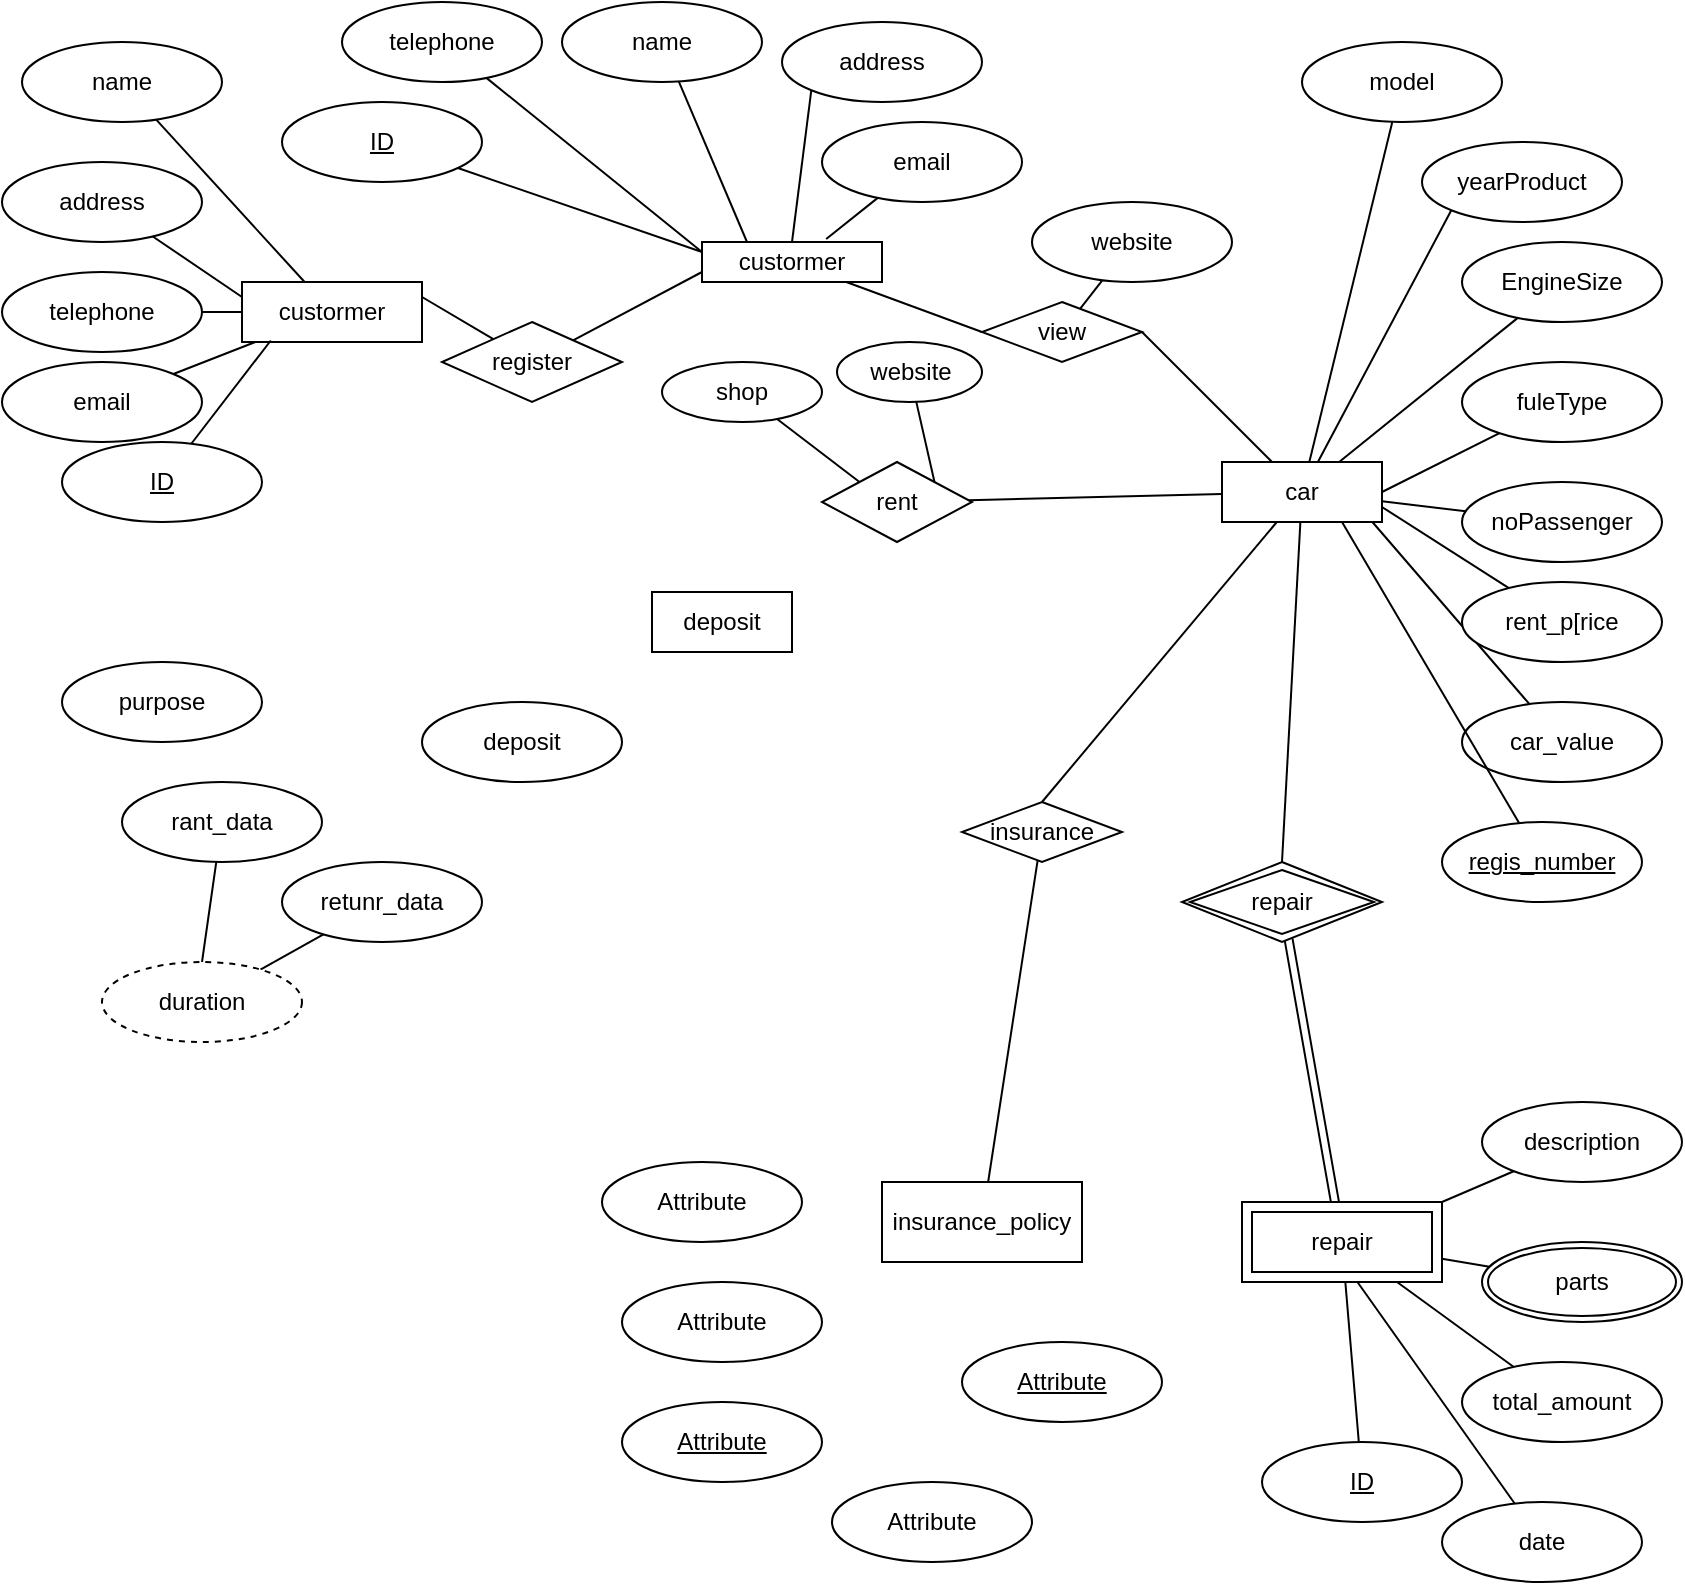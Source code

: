 <mxfile version="14.9.5" type="device"><diagram id="SrH7BVIaZciRIexapz-w" name="Page-1"><mxGraphModel dx="1182" dy="772" grid="1" gridSize="10" guides="1" tooltips="1" connect="1" arrows="1" fold="1" page="1" pageScale="1" pageWidth="850" pageHeight="1100" math="0" shadow="0"><root><mxCell id="0"/><mxCell id="1" parent="0"/><mxCell id="zWWvLT6A0l5xKC09o5cv-1" value="custormer" style="whiteSpace=wrap;html=1;align=center;" vertex="1" parent="1"><mxGeometry x="130" y="140" width="90" height="30" as="geometry"/></mxCell><mxCell id="zWWvLT6A0l5xKC09o5cv-22" style="edgeStyle=none;rounded=0;orthogonalLoop=1;jettySize=auto;html=1;entryX=0;entryY=1;entryDx=0;entryDy=0;endArrow=none;endFill=0;" edge="1" parent="1" source="zWWvLT6A0l5xKC09o5cv-2" target="zWWvLT6A0l5xKC09o5cv-13"><mxGeometry relative="1" as="geometry"/></mxCell><mxCell id="zWWvLT6A0l5xKC09o5cv-74" style="edgeStyle=none;rounded=0;orthogonalLoop=1;jettySize=auto;html=1;entryX=0.5;entryY=0;entryDx=0;entryDy=0;endArrow=none;endFill=0;" edge="1" parent="1" source="zWWvLT6A0l5xKC09o5cv-2" target="zWWvLT6A0l5xKC09o5cv-73"><mxGeometry relative="1" as="geometry"/></mxCell><mxCell id="zWWvLT6A0l5xKC09o5cv-83" style="edgeStyle=none;rounded=0;orthogonalLoop=1;jettySize=auto;html=1;entryX=0.5;entryY=0;entryDx=0;entryDy=0;endArrow=none;endFill=0;" edge="1" parent="1" source="zWWvLT6A0l5xKC09o5cv-2" target="zWWvLT6A0l5xKC09o5cv-82"><mxGeometry relative="1" as="geometry"/></mxCell><mxCell id="zWWvLT6A0l5xKC09o5cv-2" value="car" style="whiteSpace=wrap;html=1;align=center;" vertex="1" parent="1"><mxGeometry x="620" y="230" width="80" height="30" as="geometry"/></mxCell><mxCell id="zWWvLT6A0l5xKC09o5cv-5" style="edgeStyle=none;rounded=0;orthogonalLoop=1;jettySize=auto;html=1;endArrow=none;endFill=0;exitX=1;exitY=0.5;exitDx=0;exitDy=0;" edge="1" parent="1" source="zWWvLT6A0l5xKC09o5cv-3" target="zWWvLT6A0l5xKC09o5cv-2"><mxGeometry relative="1" as="geometry"/></mxCell><mxCell id="zWWvLT6A0l5xKC09o5cv-3" value="view" style="shape=rhombus;perimeter=rhombusPerimeter;whiteSpace=wrap;html=1;align=center;" vertex="1" parent="1"><mxGeometry x="500" y="150" width="80" height="30" as="geometry"/></mxCell><mxCell id="zWWvLT6A0l5xKC09o5cv-9" style="edgeStyle=none;rounded=0;orthogonalLoop=1;jettySize=auto;html=1;endArrow=none;endFill=0;" edge="1" parent="1" source="zWWvLT6A0l5xKC09o5cv-7" target="zWWvLT6A0l5xKC09o5cv-3"><mxGeometry relative="1" as="geometry"/></mxCell><mxCell id="zWWvLT6A0l5xKC09o5cv-7" value="website" style="ellipse;whiteSpace=wrap;html=1;align=center;" vertex="1" parent="1"><mxGeometry x="525" y="100" width="100" height="40" as="geometry"/></mxCell><mxCell id="zWWvLT6A0l5xKC09o5cv-26" style="edgeStyle=none;rounded=0;orthogonalLoop=1;jettySize=auto;html=1;entryX=1;entryY=0.5;entryDx=0;entryDy=0;endArrow=none;endFill=0;" edge="1" parent="1" source="zWWvLT6A0l5xKC09o5cv-11" target="zWWvLT6A0l5xKC09o5cv-2"><mxGeometry relative="1" as="geometry"/></mxCell><mxCell id="zWWvLT6A0l5xKC09o5cv-11" value="fuleType" style="ellipse;whiteSpace=wrap;html=1;align=center;" vertex="1" parent="1"><mxGeometry x="740" y="180" width="100" height="40" as="geometry"/></mxCell><mxCell id="zWWvLT6A0l5xKC09o5cv-25" style="edgeStyle=none;rounded=0;orthogonalLoop=1;jettySize=auto;html=1;endArrow=none;endFill=0;" edge="1" parent="1" source="zWWvLT6A0l5xKC09o5cv-12" target="zWWvLT6A0l5xKC09o5cv-2"><mxGeometry relative="1" as="geometry"/></mxCell><mxCell id="zWWvLT6A0l5xKC09o5cv-12" value="EngineSize" style="ellipse;whiteSpace=wrap;html=1;align=center;" vertex="1" parent="1"><mxGeometry x="740" y="120" width="100" height="40" as="geometry"/></mxCell><mxCell id="zWWvLT6A0l5xKC09o5cv-13" value="yearProduct" style="ellipse;whiteSpace=wrap;html=1;align=center;" vertex="1" parent="1"><mxGeometry x="720" y="70" width="100" height="40" as="geometry"/></mxCell><mxCell id="zWWvLT6A0l5xKC09o5cv-23" style="edgeStyle=none;rounded=0;orthogonalLoop=1;jettySize=auto;html=1;endArrow=none;endFill=0;" edge="1" parent="1" source="zWWvLT6A0l5xKC09o5cv-14" target="zWWvLT6A0l5xKC09o5cv-2"><mxGeometry relative="1" as="geometry"/></mxCell><mxCell id="zWWvLT6A0l5xKC09o5cv-14" value="model" style="ellipse;whiteSpace=wrap;html=1;align=center;" vertex="1" parent="1"><mxGeometry x="660" y="20" width="100" height="40" as="geometry"/></mxCell><mxCell id="zWWvLT6A0l5xKC09o5cv-29" style="edgeStyle=none;rounded=0;orthogonalLoop=1;jettySize=auto;html=1;entryX=0.94;entryY=1;entryDx=0;entryDy=0;entryPerimeter=0;endArrow=none;endFill=0;" edge="1" parent="1" source="zWWvLT6A0l5xKC09o5cv-15" target="zWWvLT6A0l5xKC09o5cv-2"><mxGeometry relative="1" as="geometry"/></mxCell><mxCell id="zWWvLT6A0l5xKC09o5cv-15" value="car_value" style="ellipse;whiteSpace=wrap;html=1;align=center;" vertex="1" parent="1"><mxGeometry x="740" y="350" width="100" height="40" as="geometry"/></mxCell><mxCell id="zWWvLT6A0l5xKC09o5cv-27" style="edgeStyle=none;rounded=0;orthogonalLoop=1;jettySize=auto;html=1;endArrow=none;endFill=0;" edge="1" parent="1" source="zWWvLT6A0l5xKC09o5cv-16" target="zWWvLT6A0l5xKC09o5cv-2"><mxGeometry relative="1" as="geometry"/></mxCell><mxCell id="zWWvLT6A0l5xKC09o5cv-16" value="noPassenger" style="ellipse;whiteSpace=wrap;html=1;align=center;" vertex="1" parent="1"><mxGeometry x="740" y="240" width="100" height="40" as="geometry"/></mxCell><mxCell id="zWWvLT6A0l5xKC09o5cv-28" style="edgeStyle=none;rounded=0;orthogonalLoop=1;jettySize=auto;html=1;endArrow=none;endFill=0;entryX=1;entryY=0.75;entryDx=0;entryDy=0;" edge="1" parent="1" source="zWWvLT6A0l5xKC09o5cv-18" target="zWWvLT6A0l5xKC09o5cv-2"><mxGeometry relative="1" as="geometry"><mxPoint x="650" y="240" as="targetPoint"/></mxGeometry></mxCell><mxCell id="zWWvLT6A0l5xKC09o5cv-18" value="rent_p[rice" style="ellipse;whiteSpace=wrap;html=1;align=center;" vertex="1" parent="1"><mxGeometry x="740" y="290" width="100" height="40" as="geometry"/></mxCell><mxCell id="zWWvLT6A0l5xKC09o5cv-30" style="edgeStyle=none;rounded=0;orthogonalLoop=1;jettySize=auto;html=1;entryX=0.75;entryY=1;entryDx=0;entryDy=0;endArrow=none;endFill=0;" edge="1" parent="1" source="zWWvLT6A0l5xKC09o5cv-21" target="zWWvLT6A0l5xKC09o5cv-2"><mxGeometry relative="1" as="geometry"/></mxCell><mxCell id="zWWvLT6A0l5xKC09o5cv-21" value="regis_number" style="ellipse;whiteSpace=wrap;html=1;align=center;fontStyle=4;" vertex="1" parent="1"><mxGeometry x="730" y="410" width="100" height="40" as="geometry"/></mxCell><mxCell id="zWWvLT6A0l5xKC09o5cv-41" style="edgeStyle=none;rounded=0;orthogonalLoop=1;jettySize=auto;html=1;endArrow=none;endFill=0;" edge="1" parent="1" source="zWWvLT6A0l5xKC09o5cv-32" target="zWWvLT6A0l5xKC09o5cv-1"><mxGeometry relative="1" as="geometry"/></mxCell><mxCell id="zWWvLT6A0l5xKC09o5cv-32" value="name" style="ellipse;whiteSpace=wrap;html=1;align=center;" vertex="1" parent="1"><mxGeometry x="20" y="20" width="100" height="40" as="geometry"/></mxCell><mxCell id="zWWvLT6A0l5xKC09o5cv-37" style="edgeStyle=none;rounded=0;orthogonalLoop=1;jettySize=auto;html=1;entryX=0.16;entryY=0.975;entryDx=0;entryDy=0;endArrow=none;endFill=0;entryPerimeter=0;" edge="1" parent="1" source="zWWvLT6A0l5xKC09o5cv-33" target="zWWvLT6A0l5xKC09o5cv-1"><mxGeometry relative="1" as="geometry"/></mxCell><mxCell id="zWWvLT6A0l5xKC09o5cv-33" value="ID" style="ellipse;whiteSpace=wrap;html=1;align=center;fontStyle=4;" vertex="1" parent="1"><mxGeometry x="40" y="220" width="100" height="40" as="geometry"/></mxCell><mxCell id="zWWvLT6A0l5xKC09o5cv-38" style="edgeStyle=none;rounded=0;orthogonalLoop=1;jettySize=auto;html=1;endArrow=none;endFill=0;" edge="1" parent="1" source="zWWvLT6A0l5xKC09o5cv-34" target="zWWvLT6A0l5xKC09o5cv-1"><mxGeometry relative="1" as="geometry"/></mxCell><mxCell id="zWWvLT6A0l5xKC09o5cv-34" value="email" style="ellipse;whiteSpace=wrap;html=1;align=center;" vertex="1" parent="1"><mxGeometry x="10" y="180" width="100" height="40" as="geometry"/></mxCell><mxCell id="zWWvLT6A0l5xKC09o5cv-39" style="edgeStyle=none;rounded=0;orthogonalLoop=1;jettySize=auto;html=1;entryX=0;entryY=0.5;entryDx=0;entryDy=0;endArrow=none;endFill=0;" edge="1" parent="1" source="zWWvLT6A0l5xKC09o5cv-35" target="zWWvLT6A0l5xKC09o5cv-1"><mxGeometry relative="1" as="geometry"/></mxCell><mxCell id="zWWvLT6A0l5xKC09o5cv-35" value="telephone" style="ellipse;whiteSpace=wrap;html=1;align=center;" vertex="1" parent="1"><mxGeometry x="10" y="135" width="100" height="40" as="geometry"/></mxCell><mxCell id="zWWvLT6A0l5xKC09o5cv-40" style="edgeStyle=none;rounded=0;orthogonalLoop=1;jettySize=auto;html=1;entryX=0;entryY=0.25;entryDx=0;entryDy=0;endArrow=none;endFill=0;" edge="1" parent="1" source="zWWvLT6A0l5xKC09o5cv-36" target="zWWvLT6A0l5xKC09o5cv-1"><mxGeometry relative="1" as="geometry"/></mxCell><mxCell id="zWWvLT6A0l5xKC09o5cv-36" value="address" style="ellipse;whiteSpace=wrap;html=1;align=center;" vertex="1" parent="1"><mxGeometry x="10" y="80" width="100" height="40" as="geometry"/></mxCell><mxCell id="zWWvLT6A0l5xKC09o5cv-44" style="edgeStyle=none;rounded=0;orthogonalLoop=1;jettySize=auto;html=1;endArrow=none;endFill=0;" edge="1" parent="1" source="zWWvLT6A0l5xKC09o5cv-42" target="zWWvLT6A0l5xKC09o5cv-2"><mxGeometry relative="1" as="geometry"/></mxCell><mxCell id="zWWvLT6A0l5xKC09o5cv-42" value="rent" style="shape=rhombus;perimeter=rhombusPerimeter;whiteSpace=wrap;html=1;align=center;" vertex="1" parent="1"><mxGeometry x="420" y="230" width="75" height="40" as="geometry"/></mxCell><mxCell id="zWWvLT6A0l5xKC09o5cv-49" style="edgeStyle=none;rounded=0;orthogonalLoop=1;jettySize=auto;html=1;endArrow=none;endFill=0;entryX=0;entryY=0;entryDx=0;entryDy=0;" edge="1" parent="1" source="zWWvLT6A0l5xKC09o5cv-47" target="zWWvLT6A0l5xKC09o5cv-42"><mxGeometry relative="1" as="geometry"><mxPoint x="395" y="330" as="targetPoint"/></mxGeometry></mxCell><mxCell id="zWWvLT6A0l5xKC09o5cv-47" value="shop" style="ellipse;whiteSpace=wrap;html=1;align=center;" vertex="1" parent="1"><mxGeometry x="340" y="180" width="80" height="30" as="geometry"/></mxCell><mxCell id="zWWvLT6A0l5xKC09o5cv-50" style="edgeStyle=none;rounded=0;orthogonalLoop=1;jettySize=auto;html=1;entryX=1;entryY=0;entryDx=0;entryDy=0;endArrow=none;endFill=0;" edge="1" parent="1" source="zWWvLT6A0l5xKC09o5cv-48" target="zWWvLT6A0l5xKC09o5cv-42"><mxGeometry relative="1" as="geometry"/></mxCell><mxCell id="zWWvLT6A0l5xKC09o5cv-48" value="website" style="ellipse;whiteSpace=wrap;html=1;align=center;" vertex="1" parent="1"><mxGeometry x="427.5" y="170" width="72.5" height="30" as="geometry"/></mxCell><mxCell id="zWWvLT6A0l5xKC09o5cv-57" style="edgeStyle=none;rounded=0;orthogonalLoop=1;jettySize=auto;html=1;entryX=0.5;entryY=0;entryDx=0;entryDy=0;endArrow=none;endFill=0;" edge="1" parent="1" source="zWWvLT6A0l5xKC09o5cv-51" target="zWWvLT6A0l5xKC09o5cv-56"><mxGeometry relative="1" as="geometry"/></mxCell><mxCell id="zWWvLT6A0l5xKC09o5cv-51" value="rant_data" style="ellipse;whiteSpace=wrap;html=1;align=center;" vertex="1" parent="1"><mxGeometry x="70" y="390" width="100" height="40" as="geometry"/></mxCell><mxCell id="zWWvLT6A0l5xKC09o5cv-53" value="purpose" style="ellipse;whiteSpace=wrap;html=1;align=center;" vertex="1" parent="1"><mxGeometry x="40" y="330" width="100" height="40" as="geometry"/></mxCell><mxCell id="zWWvLT6A0l5xKC09o5cv-54" value="deposit" style="ellipse;whiteSpace=wrap;html=1;align=center;" vertex="1" parent="1"><mxGeometry x="220" y="350" width="100" height="40" as="geometry"/></mxCell><mxCell id="zWWvLT6A0l5xKC09o5cv-58" style="edgeStyle=none;rounded=0;orthogonalLoop=1;jettySize=auto;html=1;endArrow=none;endFill=0;" edge="1" parent="1" source="zWWvLT6A0l5xKC09o5cv-55" target="zWWvLT6A0l5xKC09o5cv-56"><mxGeometry relative="1" as="geometry"/></mxCell><mxCell id="zWWvLT6A0l5xKC09o5cv-55" value="retunr_data" style="ellipse;whiteSpace=wrap;html=1;align=center;" vertex="1" parent="1"><mxGeometry x="150" y="430" width="100" height="40" as="geometry"/></mxCell><mxCell id="zWWvLT6A0l5xKC09o5cv-56" value="duration" style="ellipse;whiteSpace=wrap;html=1;align=center;dashed=1;" vertex="1" parent="1"><mxGeometry x="60" y="480" width="100" height="40" as="geometry"/></mxCell><mxCell id="zWWvLT6A0l5xKC09o5cv-59" value="insurance_policy" style="whiteSpace=wrap;html=1;align=center;" vertex="1" parent="1"><mxGeometry x="450" y="590" width="100" height="40" as="geometry"/></mxCell><mxCell id="zWWvLT6A0l5xKC09o5cv-60" value="Attribute" style="ellipse;whiteSpace=wrap;html=1;align=center;fontStyle=4;" vertex="1" parent="1"><mxGeometry x="320" y="700" width="100" height="40" as="geometry"/></mxCell><mxCell id="zWWvLT6A0l5xKC09o5cv-61" value="Attribute" style="ellipse;whiteSpace=wrap;html=1;align=center;" vertex="1" parent="1"><mxGeometry x="310" y="580" width="100" height="40" as="geometry"/></mxCell><mxCell id="zWWvLT6A0l5xKC09o5cv-62" value="Attribute" style="ellipse;whiteSpace=wrap;html=1;align=center;" vertex="1" parent="1"><mxGeometry x="320" y="640" width="100" height="40" as="geometry"/></mxCell><mxCell id="zWWvLT6A0l5xKC09o5cv-63" value="Attribute" style="ellipse;whiteSpace=wrap;html=1;align=center;" vertex="1" parent="1"><mxGeometry x="425" y="740" width="100" height="40" as="geometry"/></mxCell><mxCell id="zWWvLT6A0l5xKC09o5cv-81" style="edgeStyle=none;rounded=0;orthogonalLoop=1;jettySize=auto;html=1;endArrow=none;endFill=0;" edge="1" parent="1" source="zWWvLT6A0l5xKC09o5cv-66" target="zWWvLT6A0l5xKC09o5cv-71"><mxGeometry relative="1" as="geometry"/></mxCell><mxCell id="zWWvLT6A0l5xKC09o5cv-66" value="ID" style="ellipse;whiteSpace=wrap;html=1;align=center;fontStyle=4;" vertex="1" parent="1"><mxGeometry x="640" y="720" width="100" height="40" as="geometry"/></mxCell><mxCell id="zWWvLT6A0l5xKC09o5cv-80" style="edgeStyle=none;rounded=0;orthogonalLoop=1;jettySize=auto;html=1;entryX=0.57;entryY=0.975;entryDx=0;entryDy=0;entryPerimeter=0;endArrow=none;endFill=0;" edge="1" parent="1" source="zWWvLT6A0l5xKC09o5cv-67" target="zWWvLT6A0l5xKC09o5cv-71"><mxGeometry relative="1" as="geometry"/></mxCell><mxCell id="zWWvLT6A0l5xKC09o5cv-67" value="date" style="ellipse;whiteSpace=wrap;html=1;align=center;" vertex="1" parent="1"><mxGeometry x="730" y="750" width="100" height="40" as="geometry"/></mxCell><mxCell id="zWWvLT6A0l5xKC09o5cv-79" style="edgeStyle=none;rounded=0;orthogonalLoop=1;jettySize=auto;html=1;endArrow=none;endFill=0;" edge="1" parent="1" source="zWWvLT6A0l5xKC09o5cv-68" target="zWWvLT6A0l5xKC09o5cv-71"><mxGeometry relative="1" as="geometry"/></mxCell><mxCell id="zWWvLT6A0l5xKC09o5cv-68" value="total_amount" style="ellipse;whiteSpace=wrap;html=1;align=center;" vertex="1" parent="1"><mxGeometry x="740" y="680" width="100" height="40" as="geometry"/></mxCell><mxCell id="zWWvLT6A0l5xKC09o5cv-77" style="edgeStyle=none;rounded=0;orthogonalLoop=1;jettySize=auto;html=1;entryX=1;entryY=0;entryDx=0;entryDy=0;endArrow=none;endFill=0;" edge="1" parent="1" source="zWWvLT6A0l5xKC09o5cv-69" target="zWWvLT6A0l5xKC09o5cv-71"><mxGeometry relative="1" as="geometry"/></mxCell><mxCell id="zWWvLT6A0l5xKC09o5cv-69" value="description" style="ellipse;whiteSpace=wrap;html=1;align=center;" vertex="1" parent="1"><mxGeometry x="750" y="550" width="100" height="40" as="geometry"/></mxCell><mxCell id="zWWvLT6A0l5xKC09o5cv-71" value="repair" style="shape=ext;margin=3;double=1;whiteSpace=wrap;html=1;align=center;" vertex="1" parent="1"><mxGeometry x="630" y="600" width="100" height="40" as="geometry"/></mxCell><mxCell id="zWWvLT6A0l5xKC09o5cv-72" value="Attribute" style="ellipse;whiteSpace=wrap;html=1;align=center;fontStyle=4;" vertex="1" parent="1"><mxGeometry x="490" y="670" width="100" height="40" as="geometry"/></mxCell><mxCell id="zWWvLT6A0l5xKC09o5cv-75" style="edgeStyle=none;rounded=0;orthogonalLoop=1;jettySize=auto;html=1;endArrow=none;endFill=0;shape=link;" edge="1" parent="1" source="zWWvLT6A0l5xKC09o5cv-73" target="zWWvLT6A0l5xKC09o5cv-71"><mxGeometry relative="1" as="geometry"/></mxCell><mxCell id="zWWvLT6A0l5xKC09o5cv-73" value="repair" style="shape=rhombus;double=1;perimeter=rhombusPerimeter;whiteSpace=wrap;html=1;align=center;" vertex="1" parent="1"><mxGeometry x="600" y="430" width="100" height="40" as="geometry"/></mxCell><mxCell id="zWWvLT6A0l5xKC09o5cv-78" style="edgeStyle=none;rounded=0;orthogonalLoop=1;jettySize=auto;html=1;endArrow=none;endFill=0;" edge="1" parent="1" source="zWWvLT6A0l5xKC09o5cv-76" target="zWWvLT6A0l5xKC09o5cv-71"><mxGeometry relative="1" as="geometry"/></mxCell><mxCell id="zWWvLT6A0l5xKC09o5cv-76" value="parts" style="ellipse;shape=doubleEllipse;margin=3;whiteSpace=wrap;html=1;align=center;" vertex="1" parent="1"><mxGeometry x="750" y="620" width="100" height="40" as="geometry"/></mxCell><mxCell id="zWWvLT6A0l5xKC09o5cv-84" style="edgeStyle=none;rounded=0;orthogonalLoop=1;jettySize=auto;html=1;endArrow=none;endFill=0;" edge="1" parent="1" source="zWWvLT6A0l5xKC09o5cv-82" target="zWWvLT6A0l5xKC09o5cv-59"><mxGeometry relative="1" as="geometry"/></mxCell><mxCell id="zWWvLT6A0l5xKC09o5cv-82" value="insurance" style="shape=rhombus;perimeter=rhombusPerimeter;whiteSpace=wrap;html=1;align=center;" vertex="1" parent="1"><mxGeometry x="490" y="400" width="80" height="30" as="geometry"/></mxCell><mxCell id="zWWvLT6A0l5xKC09o5cv-144" style="edgeStyle=none;rounded=0;orthogonalLoop=1;jettySize=auto;html=1;entryX=0;entryY=0.5;entryDx=0;entryDy=0;endArrow=none;endFill=0;" edge="1" parent="1" source="zWWvLT6A0l5xKC09o5cv-127" target="zWWvLT6A0l5xKC09o5cv-3"><mxGeometry relative="1" as="geometry"/></mxCell><mxCell id="zWWvLT6A0l5xKC09o5cv-127" value="custormer" style="whiteSpace=wrap;html=1;align=center;" vertex="1" parent="1"><mxGeometry x="360" y="120" width="90" height="20" as="geometry"/></mxCell><mxCell id="zWWvLT6A0l5xKC09o5cv-136" style="edgeStyle=none;rounded=0;orthogonalLoop=1;jettySize=auto;html=1;endArrow=none;endFill=0;entryX=0.25;entryY=0;entryDx=0;entryDy=0;" edge="1" parent="1" source="zWWvLT6A0l5xKC09o5cv-128" target="zWWvLT6A0l5xKC09o5cv-127"><mxGeometry relative="1" as="geometry"/></mxCell><mxCell id="zWWvLT6A0l5xKC09o5cv-128" value="name" style="ellipse;whiteSpace=wrap;html=1;align=center;" vertex="1" parent="1"><mxGeometry x="290" width="100" height="40" as="geometry"/></mxCell><mxCell id="zWWvLT6A0l5xKC09o5cv-129" style="edgeStyle=none;rounded=0;orthogonalLoop=1;jettySize=auto;html=1;exitX=0.25;exitY=1;exitDx=0;exitDy=0;endArrow=none;endFill=0;" edge="1" parent="1" source="zWWvLT6A0l5xKC09o5cv-127" target="zWWvLT6A0l5xKC09o5cv-127"><mxGeometry relative="1" as="geometry"/></mxCell><mxCell id="zWWvLT6A0l5xKC09o5cv-139" style="edgeStyle=none;rounded=0;orthogonalLoop=1;jettySize=auto;html=1;exitX=0;exitY=1;exitDx=0;exitDy=0;entryX=0.5;entryY=0;entryDx=0;entryDy=0;endArrow=none;endFill=0;" edge="1" parent="1" source="zWWvLT6A0l5xKC09o5cv-130" target="zWWvLT6A0l5xKC09o5cv-127"><mxGeometry relative="1" as="geometry"/></mxCell><mxCell id="zWWvLT6A0l5xKC09o5cv-130" value="address" style="ellipse;whiteSpace=wrap;html=1;align=center;" vertex="1" parent="1"><mxGeometry x="400" y="10" width="100" height="40" as="geometry"/></mxCell><mxCell id="zWWvLT6A0l5xKC09o5cv-135" style="edgeStyle=none;rounded=0;orthogonalLoop=1;jettySize=auto;html=1;entryX=0;entryY=0.25;entryDx=0;entryDy=0;endArrow=none;endFill=0;" edge="1" parent="1" source="zWWvLT6A0l5xKC09o5cv-131" target="zWWvLT6A0l5xKC09o5cv-127"><mxGeometry relative="1" as="geometry"/></mxCell><mxCell id="zWWvLT6A0l5xKC09o5cv-131" value="telephone" style="ellipse;whiteSpace=wrap;html=1;align=center;" vertex="1" parent="1"><mxGeometry x="180" width="100" height="40" as="geometry"/></mxCell><mxCell id="zWWvLT6A0l5xKC09o5cv-140" style="edgeStyle=none;rounded=0;orthogonalLoop=1;jettySize=auto;html=1;entryX=0.69;entryY=-0.075;entryDx=0;entryDy=0;entryPerimeter=0;endArrow=none;endFill=0;" edge="1" parent="1" source="zWWvLT6A0l5xKC09o5cv-132" target="zWWvLT6A0l5xKC09o5cv-127"><mxGeometry relative="1" as="geometry"/></mxCell><mxCell id="zWWvLT6A0l5xKC09o5cv-132" value="email" style="ellipse;whiteSpace=wrap;html=1;align=center;" vertex="1" parent="1"><mxGeometry x="420" y="60" width="100" height="40" as="geometry"/></mxCell><mxCell id="zWWvLT6A0l5xKC09o5cv-134" style="edgeStyle=none;rounded=0;orthogonalLoop=1;jettySize=auto;html=1;entryX=0;entryY=0.25;entryDx=0;entryDy=0;endArrow=none;endFill=0;" edge="1" parent="1" source="zWWvLT6A0l5xKC09o5cv-133" target="zWWvLT6A0l5xKC09o5cv-127"><mxGeometry relative="1" as="geometry"/></mxCell><mxCell id="zWWvLT6A0l5xKC09o5cv-133" value="ID" style="ellipse;whiteSpace=wrap;html=1;align=center;fontStyle=4;" vertex="1" parent="1"><mxGeometry x="150" y="50" width="100" height="40" as="geometry"/></mxCell><mxCell id="zWWvLT6A0l5xKC09o5cv-138" style="edgeStyle=none;rounded=0;orthogonalLoop=1;jettySize=auto;html=1;exitX=0.5;exitY=1;exitDx=0;exitDy=0;endArrow=none;endFill=0;" edge="1" parent="1" source="zWWvLT6A0l5xKC09o5cv-130" target="zWWvLT6A0l5xKC09o5cv-130"><mxGeometry relative="1" as="geometry"/></mxCell><mxCell id="zWWvLT6A0l5xKC09o5cv-142" style="edgeStyle=none;rounded=0;orthogonalLoop=1;jettySize=auto;html=1;entryX=0;entryY=0.75;entryDx=0;entryDy=0;endArrow=none;endFill=0;" edge="1" parent="1" source="zWWvLT6A0l5xKC09o5cv-141" target="zWWvLT6A0l5xKC09o5cv-127"><mxGeometry relative="1" as="geometry"/></mxCell><mxCell id="zWWvLT6A0l5xKC09o5cv-143" style="edgeStyle=none;rounded=0;orthogonalLoop=1;jettySize=auto;html=1;endArrow=none;endFill=0;entryX=1;entryY=0.25;entryDx=0;entryDy=0;" edge="1" parent="1" source="zWWvLT6A0l5xKC09o5cv-141" target="zWWvLT6A0l5xKC09o5cv-1"><mxGeometry relative="1" as="geometry"><mxPoint x="210" y="150" as="targetPoint"/></mxGeometry></mxCell><mxCell id="zWWvLT6A0l5xKC09o5cv-141" value="register" style="shape=rhombus;perimeter=rhombusPerimeter;whiteSpace=wrap;html=1;align=center;" vertex="1" parent="1"><mxGeometry x="230" y="160" width="90" height="40" as="geometry"/></mxCell><mxCell id="zWWvLT6A0l5xKC09o5cv-147" value="deposit" style="whiteSpace=wrap;html=1;align=center;" vertex="1" parent="1"><mxGeometry x="335" y="295" width="70" height="30" as="geometry"/></mxCell></root></mxGraphModel></diagram></mxfile>